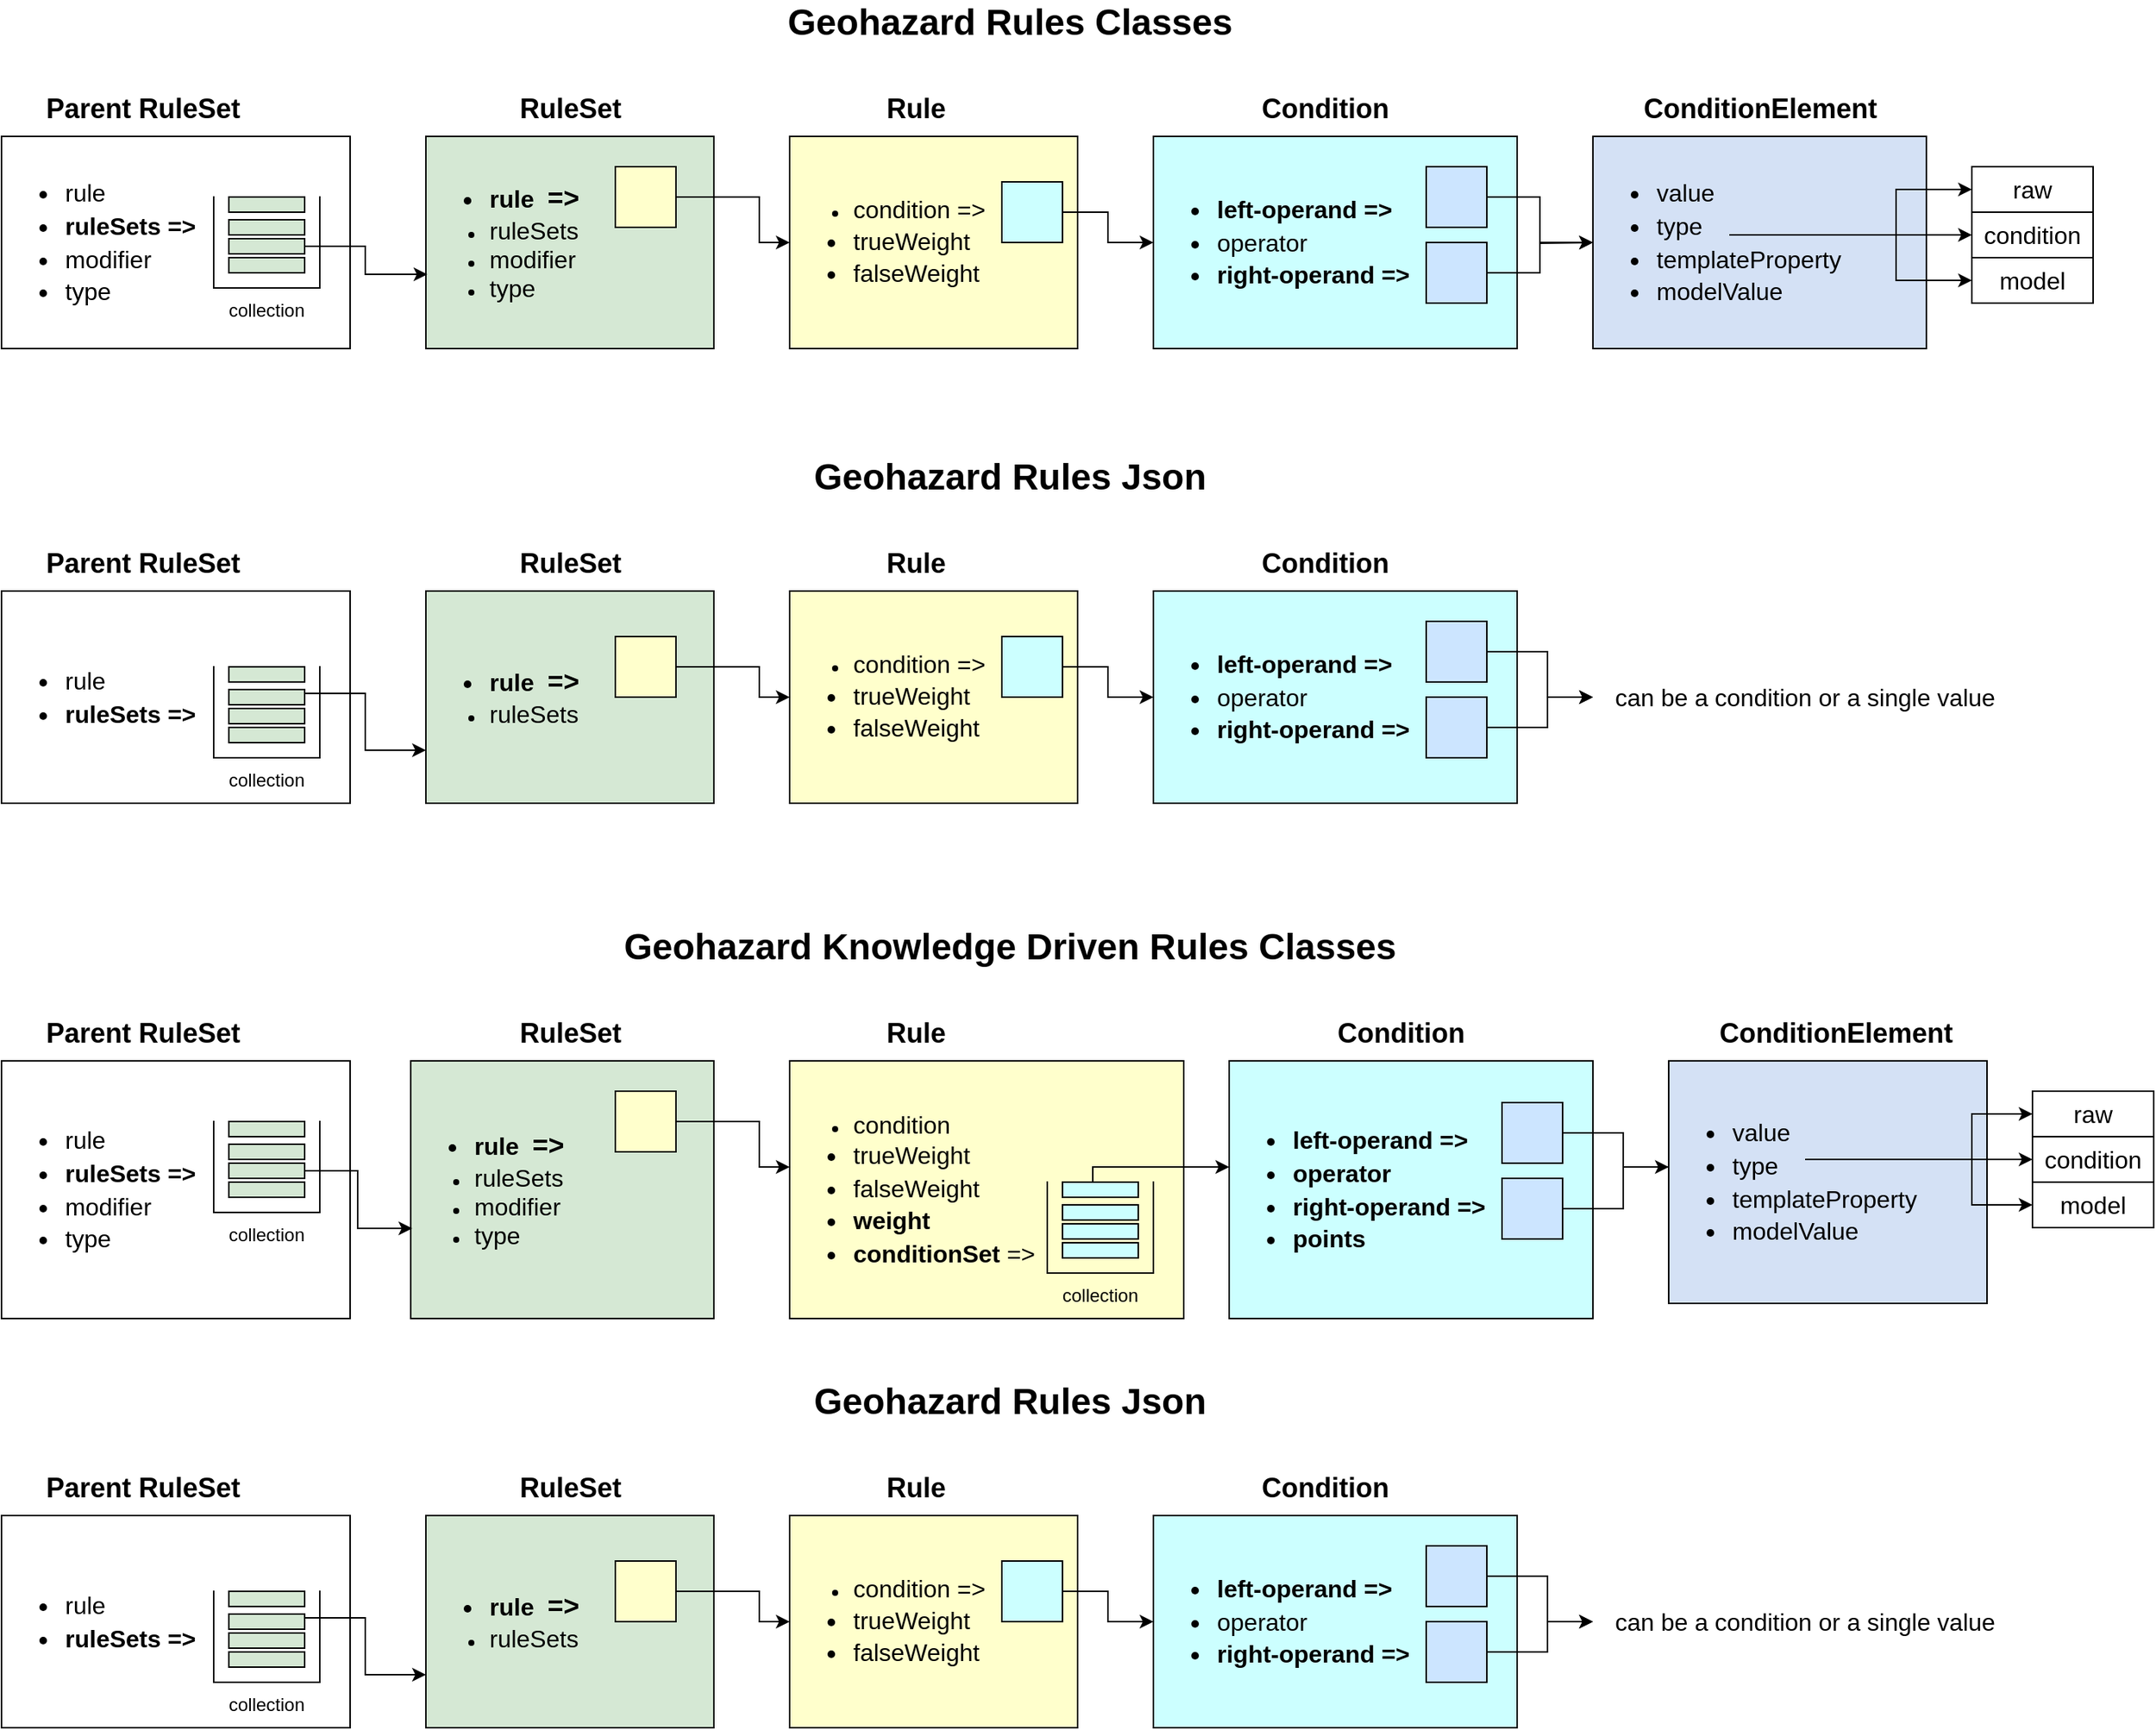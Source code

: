 <mxfile version="15.7.4" type="github">
  <diagram id="sxMFrem2wl8RH74wufwU" name="Page-1">
    <mxGraphModel dx="1648" dy="868" grid="1" gridSize="10" guides="1" tooltips="1" connect="1" arrows="1" fold="1" page="1" pageScale="1" pageWidth="850" pageHeight="1100" math="0" shadow="0">
      <root>
        <mxCell id="0" />
        <mxCell id="1" parent="0" />
        <mxCell id="js4cx9pCRo6sxlPfXKu8-2" value="&lt;ul&gt;&lt;li style=&quot;font-size: 12px&quot;&gt;&lt;span style=&quot;font-size: medium&quot;&gt;condition&lt;/span&gt;&lt;br&gt;&lt;/li&gt;&lt;li&gt;&lt;font size=&quot;3&quot;&gt;trueWeight&lt;/font&gt;&lt;br&gt;&lt;/li&gt;&lt;li&gt;&lt;font size=&quot;3&quot;&gt;falseWeight&lt;/font&gt;&lt;br&gt;&lt;/li&gt;&lt;li&gt;&lt;font size=&quot;3&quot;&gt;&lt;b&gt;weight&lt;/b&gt;&lt;/font&gt;&lt;/li&gt;&lt;li&gt;&lt;font size=&quot;3&quot;&gt;&lt;b&gt;conditionSet &lt;/b&gt;=&amp;gt;&lt;/font&gt;&lt;/li&gt;&lt;/ul&gt;" style="rounded=0;whiteSpace=wrap;html=1;fontSize=18;align=left;fillColor=#FFFFCC;" vertex="1" parent="1">
          <mxGeometry x="570" y="730" width="260" height="170" as="geometry" />
        </mxCell>
        <mxCell id="js4cx9pCRo6sxlPfXKu8-60" value="" style="shape=partialRectangle;whiteSpace=wrap;html=1;bottom=1;right=1;left=1;top=0;fillColor=none;routingCenterX=-0.5;" vertex="1" parent="1">
          <mxGeometry x="740" y="810" width="70" height="60" as="geometry" />
        </mxCell>
        <mxCell id="HFGd1xvJwXEQQx8zuNfL-83" value="&lt;ul&gt;&lt;li&gt;&lt;font style=&quot;font-size: 16px&quot;&gt;rule&amp;nbsp;&amp;nbsp;&lt;/font&gt;&lt;/li&gt;&lt;li&gt;&lt;b&gt;&lt;font style=&quot;font-size: 16px&quot;&gt;ruleSets&amp;nbsp;=&amp;gt;&lt;/font&gt;&lt;/b&gt;&lt;/li&gt;&lt;li&gt;&lt;font size=&quot;3&quot;&gt;modifier&lt;/font&gt;&lt;/li&gt;&lt;li&gt;&lt;font size=&quot;3&quot;&gt;type&lt;/font&gt;&lt;/li&gt;&lt;/ul&gt;" style="rounded=0;whiteSpace=wrap;html=1;fontSize=18;align=left;" parent="1" vertex="1">
          <mxGeometry x="50" y="120" width="230" height="140" as="geometry" />
        </mxCell>
        <mxCell id="HFGd1xvJwXEQQx8zuNfL-86" value="&lt;ul&gt;&lt;li style=&quot;font-size: 12px&quot;&gt;&lt;span style=&quot;font-size: medium&quot;&gt;condition =&amp;gt;&amp;nbsp;&lt;/span&gt;&lt;br&gt;&lt;/li&gt;&lt;li&gt;&lt;font size=&quot;3&quot;&gt;trueWeight&lt;/font&gt;&lt;br&gt;&lt;/li&gt;&lt;li&gt;&lt;font size=&quot;3&quot;&gt;falseWeight&lt;/font&gt;&lt;br&gt;&lt;/li&gt;&lt;/ul&gt;" style="rounded=0;whiteSpace=wrap;html=1;fontSize=18;align=left;fillColor=#FFFFCC;" parent="1" vertex="1">
          <mxGeometry x="570" y="120" width="190" height="140" as="geometry" />
        </mxCell>
        <mxCell id="HFGd1xvJwXEQQx8zuNfL-103" style="edgeStyle=orthogonalEdgeStyle;rounded=0;orthogonalLoop=1;jettySize=auto;html=1;fontSize=16;" parent="1" source="HFGd1xvJwXEQQx8zuNfL-87" target="HFGd1xvJwXEQQx8zuNfL-100" edge="1">
          <mxGeometry relative="1" as="geometry" />
        </mxCell>
        <mxCell id="HFGd1xvJwXEQQx8zuNfL-87" value="" style="whiteSpace=wrap;html=1;aspect=fixed;fontSize=18;align=left;fillColor=#CCFFFF;" parent="1" vertex="1">
          <mxGeometry x="710" y="150" width="40" height="40" as="geometry" />
        </mxCell>
        <mxCell id="HFGd1xvJwXEQQx8zuNfL-88" value="&lt;ul&gt;&lt;li&gt;&lt;font&gt;&lt;b&gt;&lt;font style=&quot;font-size: 16px&quot;&gt;rule&amp;nbsp; &lt;/font&gt;=&amp;gt;&lt;/b&gt;&lt;/font&gt;&lt;/li&gt;&lt;li style=&quot;font-size: 12px&quot;&gt;&lt;font size=&quot;3&quot;&gt;ruleSets&amp;nbsp;&lt;/font&gt;&lt;/li&gt;&lt;li style=&quot;font-size: 12px&quot;&gt;&lt;font size=&quot;3&quot;&gt;modifier&lt;/font&gt;&lt;/li&gt;&lt;li style=&quot;font-size: 12px&quot;&gt;&lt;font size=&quot;3&quot;&gt;type&lt;/font&gt;&lt;/li&gt;&lt;/ul&gt;" style="rounded=0;whiteSpace=wrap;html=1;fontSize=18;align=left;fillColor=#D5E8D4;" parent="1" vertex="1">
          <mxGeometry x="330" y="120" width="190" height="140" as="geometry" />
        </mxCell>
        <mxCell id="HFGd1xvJwXEQQx8zuNfL-99" style="edgeStyle=orthogonalEdgeStyle;rounded=0;orthogonalLoop=1;jettySize=auto;html=1;fontSize=10;" parent="1" source="HFGd1xvJwXEQQx8zuNfL-89" target="HFGd1xvJwXEQQx8zuNfL-86" edge="1">
          <mxGeometry relative="1" as="geometry">
            <Array as="points">
              <mxPoint x="550" y="160" />
              <mxPoint x="550" y="190" />
            </Array>
          </mxGeometry>
        </mxCell>
        <mxCell id="HFGd1xvJwXEQQx8zuNfL-89" value="" style="whiteSpace=wrap;html=1;aspect=fixed;fontSize=18;align=left;fillColor=#FFFFCC;" parent="1" vertex="1">
          <mxGeometry x="455" y="140" width="40" height="40" as="geometry" />
        </mxCell>
        <mxCell id="HFGd1xvJwXEQQx8zuNfL-92" value="&lt;font style=&quot;font-size: 18px&quot;&gt;Parent RuleSet&lt;/font&gt;" style="text;strokeColor=none;fillColor=none;html=1;fontSize=24;fontStyle=1;verticalAlign=middle;align=center;" parent="1" vertex="1">
          <mxGeometry x="70" y="80" width="145" height="40" as="geometry" />
        </mxCell>
        <mxCell id="HFGd1xvJwXEQQx8zuNfL-94" value="&lt;font style=&quot;font-size: 18px&quot;&gt;RuleSet&lt;/font&gt;" style="text;strokeColor=none;fillColor=none;html=1;fontSize=24;fontStyle=1;verticalAlign=middle;align=center;" parent="1" vertex="1">
          <mxGeometry x="352.5" y="80" width="145" height="40" as="geometry" />
        </mxCell>
        <mxCell id="HFGd1xvJwXEQQx8zuNfL-95" value="&lt;font style=&quot;font-size: 18px&quot;&gt;Rule&lt;/font&gt;" style="text;strokeColor=none;fillColor=none;html=1;fontSize=24;fontStyle=1;verticalAlign=middle;align=center;" parent="1" vertex="1">
          <mxGeometry x="580" y="80" width="145" height="40" as="geometry" />
        </mxCell>
        <mxCell id="HFGd1xvJwXEQQx8zuNfL-100" value="&lt;ul&gt;&lt;li&gt;&lt;b&gt;&lt;font size=&quot;3&quot;&gt;left-operand =&amp;gt;&amp;nbsp;&lt;/font&gt;&lt;br&gt;&lt;/b&gt;&lt;/li&gt;&lt;li&gt;&lt;font size=&quot;3&quot;&gt;operator&lt;/font&gt;&lt;br&gt;&lt;/li&gt;&lt;li&gt;&lt;font size=&quot;3&quot;&gt;&lt;b&gt;right-operand =&amp;gt;&lt;/b&gt;&lt;/font&gt;&lt;br&gt;&lt;/li&gt;&lt;/ul&gt;" style="rounded=0;whiteSpace=wrap;html=1;fontSize=18;align=left;fillColor=#CCFFFF;" parent="1" vertex="1">
          <mxGeometry x="810" y="120" width="240" height="140" as="geometry" />
        </mxCell>
        <mxCell id="HFGd1xvJwXEQQx8zuNfL-101" value="&lt;font style=&quot;font-size: 18px&quot;&gt;Condition&lt;/font&gt;" style="text;strokeColor=none;fillColor=none;html=1;fontSize=24;fontStyle=1;verticalAlign=middle;align=center;" parent="1" vertex="1">
          <mxGeometry x="850" y="80" width="145" height="40" as="geometry" />
        </mxCell>
        <mxCell id="HFGd1xvJwXEQQx8zuNfL-107" style="edgeStyle=orthogonalEdgeStyle;rounded=0;orthogonalLoop=1;jettySize=auto;html=1;entryX=0;entryY=0.5;entryDx=0;entryDy=0;fontSize=16;" parent="1" source="HFGd1xvJwXEQQx8zuNfL-102" target="HFGd1xvJwXEQQx8zuNfL-105" edge="1">
          <mxGeometry relative="1" as="geometry" />
        </mxCell>
        <mxCell id="HFGd1xvJwXEQQx8zuNfL-102" value="" style="whiteSpace=wrap;html=1;aspect=fixed;fontSize=18;align=left;fillColor=#CCE5FF;" parent="1" vertex="1">
          <mxGeometry x="990" y="140" width="40" height="40" as="geometry" />
        </mxCell>
        <mxCell id="HFGd1xvJwXEQQx8zuNfL-108" style="edgeStyle=orthogonalEdgeStyle;rounded=0;orthogonalLoop=1;jettySize=auto;html=1;fontSize=16;" parent="1" source="HFGd1xvJwXEQQx8zuNfL-104" edge="1">
          <mxGeometry relative="1" as="geometry">
            <mxPoint x="1100" y="190" as="targetPoint" />
          </mxGeometry>
        </mxCell>
        <mxCell id="HFGd1xvJwXEQQx8zuNfL-104" value="" style="whiteSpace=wrap;html=1;aspect=fixed;fontSize=18;align=left;fillColor=#CCE5FF;" parent="1" vertex="1">
          <mxGeometry x="990" y="190" width="40" height="40" as="geometry" />
        </mxCell>
        <mxCell id="HFGd1xvJwXEQQx8zuNfL-105" value="&lt;ul&gt;&lt;li&gt;&lt;font size=&quot;3&quot;&gt;value&lt;/font&gt;&lt;br&gt;&lt;/li&gt;&lt;li&gt;&lt;font size=&quot;3&quot;&gt;type&lt;/font&gt;&lt;br&gt;&lt;/li&gt;&lt;li&gt;&lt;font size=&quot;3&quot;&gt;templateProperty&lt;/font&gt;&lt;br&gt;&lt;/li&gt;&lt;li&gt;&lt;font size=&quot;3&quot;&gt;modelValue&lt;br&gt;&lt;/font&gt;&lt;/li&gt;&lt;/ul&gt;" style="rounded=0;whiteSpace=wrap;html=1;fontSize=18;align=left;fillColor=#D4E1F5;" parent="1" vertex="1">
          <mxGeometry x="1100" y="120" width="220" height="140" as="geometry" />
        </mxCell>
        <mxCell id="HFGd1xvJwXEQQx8zuNfL-106" value="&lt;font style=&quot;font-size: 18px&quot;&gt;ConditionElement&lt;/font&gt;" style="text;strokeColor=none;fillColor=none;html=1;fontSize=24;fontStyle=1;verticalAlign=middle;align=center;" parent="1" vertex="1">
          <mxGeometry x="1130" y="80" width="160" height="40" as="geometry" />
        </mxCell>
        <mxCell id="HFGd1xvJwXEQQx8zuNfL-109" value="raw" style="rounded=0;whiteSpace=wrap;html=1;fontSize=16;fillColor=#FFFFFF;align=center;" parent="1" vertex="1">
          <mxGeometry x="1350" y="140" width="80" height="30" as="geometry" />
        </mxCell>
        <mxCell id="HFGd1xvJwXEQQx8zuNfL-110" value="condition" style="rounded=0;whiteSpace=wrap;html=1;fontSize=16;fillColor=#FFFFFF;align=center;" parent="1" vertex="1">
          <mxGeometry x="1350" y="170" width="80" height="30" as="geometry" />
        </mxCell>
        <mxCell id="HFGd1xvJwXEQQx8zuNfL-111" value="model" style="rounded=0;whiteSpace=wrap;html=1;fontSize=16;fillColor=#FFFFFF;align=center;" parent="1" vertex="1">
          <mxGeometry x="1350" y="200" width="80" height="30" as="geometry" />
        </mxCell>
        <mxCell id="HFGd1xvJwXEQQx8zuNfL-121" style="edgeStyle=orthogonalEdgeStyle;rounded=0;orthogonalLoop=1;jettySize=auto;html=1;entryX=0;entryY=0.5;entryDx=0;entryDy=0;fontSize=16;" parent="1" source="HFGd1xvJwXEQQx8zuNfL-120" target="HFGd1xvJwXEQQx8zuNfL-109" edge="1">
          <mxGeometry relative="1" as="geometry">
            <Array as="points">
              <mxPoint x="1300" y="185" />
              <mxPoint x="1300" y="155" />
            </Array>
          </mxGeometry>
        </mxCell>
        <mxCell id="HFGd1xvJwXEQQx8zuNfL-122" style="edgeStyle=orthogonalEdgeStyle;rounded=0;orthogonalLoop=1;jettySize=auto;html=1;fontSize=16;" parent="1" source="HFGd1xvJwXEQQx8zuNfL-120" target="HFGd1xvJwXEQQx8zuNfL-110" edge="1">
          <mxGeometry relative="1" as="geometry">
            <Array as="points" />
          </mxGeometry>
        </mxCell>
        <mxCell id="HFGd1xvJwXEQQx8zuNfL-123" style="edgeStyle=orthogonalEdgeStyle;rounded=0;orthogonalLoop=1;jettySize=auto;html=1;entryX=0;entryY=0.5;entryDx=0;entryDy=0;fontSize=16;" parent="1" source="HFGd1xvJwXEQQx8zuNfL-120" target="HFGd1xvJwXEQQx8zuNfL-111" edge="1">
          <mxGeometry relative="1" as="geometry">
            <Array as="points">
              <mxPoint x="1185" y="185" />
              <mxPoint x="1300" y="185" />
              <mxPoint x="1300" y="215" />
            </Array>
          </mxGeometry>
        </mxCell>
        <mxCell id="HFGd1xvJwXEQQx8zuNfL-120" value="" style="ellipse;whiteSpace=wrap;html=1;fontSize=16;fillColor=none;align=center;strokeColor=none;" parent="1" vertex="1">
          <mxGeometry x="1180" y="177.5" width="10" height="15" as="geometry" />
        </mxCell>
        <mxCell id="pJBhCENrvV2Ao8JT04mM-1" value="Geohazard Rules Classes" style="text;strokeColor=none;fillColor=none;html=1;fontSize=24;fontStyle=1;verticalAlign=middle;align=center;" parent="1" vertex="1">
          <mxGeometry x="50" y="30" width="1330" height="30" as="geometry" />
        </mxCell>
        <mxCell id="pJBhCENrvV2Ao8JT04mM-2" value="&lt;ul&gt;&lt;li&gt;&lt;font style=&quot;font-size: 16px&quot;&gt;rule&amp;nbsp;&amp;nbsp;&lt;/font&gt;&lt;/li&gt;&lt;li&gt;&lt;b&gt;&lt;font style=&quot;font-size: 16px&quot;&gt;ruleSets&amp;nbsp;=&amp;gt;&lt;/font&gt;&lt;/b&gt;&lt;/li&gt;&lt;/ul&gt;" style="rounded=0;whiteSpace=wrap;html=1;fontSize=18;align=left;" parent="1" vertex="1">
          <mxGeometry x="50" y="420" width="230" height="140" as="geometry" />
        </mxCell>
        <mxCell id="pJBhCENrvV2Ao8JT04mM-5" value="&lt;ul&gt;&lt;li style=&quot;font-size: 12px&quot;&gt;&lt;span style=&quot;font-size: medium&quot;&gt;condition =&amp;gt;&amp;nbsp;&lt;/span&gt;&lt;br&gt;&lt;/li&gt;&lt;li&gt;&lt;font size=&quot;3&quot;&gt;trueWeight&lt;/font&gt;&lt;br&gt;&lt;/li&gt;&lt;li&gt;&lt;font size=&quot;3&quot;&gt;falseWeight&lt;/font&gt;&lt;br&gt;&lt;/li&gt;&lt;/ul&gt;" style="rounded=0;whiteSpace=wrap;html=1;fontSize=18;align=left;fillColor=#FFFFCC;" parent="1" vertex="1">
          <mxGeometry x="570" y="420" width="190" height="140" as="geometry" />
        </mxCell>
        <mxCell id="pJBhCENrvV2Ao8JT04mM-6" style="edgeStyle=orthogonalEdgeStyle;rounded=0;orthogonalLoop=1;jettySize=auto;html=1;fontSize=16;" parent="1" source="pJBhCENrvV2Ao8JT04mM-7" target="pJBhCENrvV2Ao8JT04mM-14" edge="1">
          <mxGeometry relative="1" as="geometry" />
        </mxCell>
        <mxCell id="pJBhCENrvV2Ao8JT04mM-7" value="" style="whiteSpace=wrap;html=1;aspect=fixed;fontSize=18;align=left;fillColor=#CCFFFF;" parent="1" vertex="1">
          <mxGeometry x="710" y="450" width="40" height="40" as="geometry" />
        </mxCell>
        <mxCell id="pJBhCENrvV2Ao8JT04mM-8" value="&lt;ul&gt;&lt;li&gt;&lt;font&gt;&lt;b&gt;&lt;font style=&quot;font-size: 16px&quot;&gt;rule&amp;nbsp; &lt;/font&gt;=&amp;gt;&lt;/b&gt;&lt;/font&gt;&lt;/li&gt;&lt;li style=&quot;font-size: 12px&quot;&gt;&lt;font size=&quot;3&quot;&gt;ruleSets&amp;nbsp;&lt;/font&gt;&lt;/li&gt;&lt;/ul&gt;" style="rounded=0;whiteSpace=wrap;html=1;fontSize=18;align=left;fillColor=#D5E8D4;" parent="1" vertex="1">
          <mxGeometry x="330" y="420" width="190" height="140" as="geometry" />
        </mxCell>
        <mxCell id="pJBhCENrvV2Ao8JT04mM-9" style="edgeStyle=orthogonalEdgeStyle;rounded=0;orthogonalLoop=1;jettySize=auto;html=1;fontSize=10;exitX=1;exitY=0.5;exitDx=0;exitDy=0;" parent="1" source="pJBhCENrvV2Ao8JT04mM-10" target="pJBhCENrvV2Ao8JT04mM-5" edge="1">
          <mxGeometry relative="1" as="geometry">
            <Array as="points">
              <mxPoint x="550" y="470" />
              <mxPoint x="550" y="490" />
            </Array>
          </mxGeometry>
        </mxCell>
        <mxCell id="pJBhCENrvV2Ao8JT04mM-10" value="" style="whiteSpace=wrap;html=1;aspect=fixed;fontSize=18;align=left;fillColor=#FFFFCC;" parent="1" vertex="1">
          <mxGeometry x="455" y="450" width="40" height="40" as="geometry" />
        </mxCell>
        <mxCell id="pJBhCENrvV2Ao8JT04mM-11" value="&lt;font style=&quot;font-size: 18px&quot;&gt;Parent RuleSet&lt;/font&gt;" style="text;strokeColor=none;fillColor=none;html=1;fontSize=24;fontStyle=1;verticalAlign=middle;align=center;" parent="1" vertex="1">
          <mxGeometry x="70" y="380" width="145" height="40" as="geometry" />
        </mxCell>
        <mxCell id="pJBhCENrvV2Ao8JT04mM-12" value="&lt;font style=&quot;font-size: 18px&quot;&gt;RuleSet&lt;/font&gt;" style="text;strokeColor=none;fillColor=none;html=1;fontSize=24;fontStyle=1;verticalAlign=middle;align=center;" parent="1" vertex="1">
          <mxGeometry x="352.5" y="380" width="145" height="40" as="geometry" />
        </mxCell>
        <mxCell id="pJBhCENrvV2Ao8JT04mM-13" value="&lt;font style=&quot;font-size: 18px&quot;&gt;Rule&lt;/font&gt;" style="text;strokeColor=none;fillColor=none;html=1;fontSize=24;fontStyle=1;verticalAlign=middle;align=center;" parent="1" vertex="1">
          <mxGeometry x="580" y="380" width="145" height="40" as="geometry" />
        </mxCell>
        <mxCell id="pJBhCENrvV2Ao8JT04mM-14" value="&lt;ul&gt;&lt;li&gt;&lt;b&gt;&lt;font size=&quot;3&quot;&gt;left-operand =&amp;gt;&amp;nbsp;&lt;/font&gt;&lt;br&gt;&lt;/b&gt;&lt;/li&gt;&lt;li&gt;&lt;font size=&quot;3&quot;&gt;operator&lt;/font&gt;&lt;br&gt;&lt;/li&gt;&lt;li&gt;&lt;font size=&quot;3&quot;&gt;&lt;b&gt;right-operand =&amp;gt;&lt;/b&gt;&lt;/font&gt;&lt;br&gt;&lt;/li&gt;&lt;/ul&gt;" style="rounded=0;whiteSpace=wrap;html=1;fontSize=18;align=left;fillColor=#CCFFFF;" parent="1" vertex="1">
          <mxGeometry x="810" y="420" width="240" height="140" as="geometry" />
        </mxCell>
        <mxCell id="pJBhCENrvV2Ao8JT04mM-15" value="&lt;font style=&quot;font-size: 18px&quot;&gt;Condition&lt;/font&gt;" style="text;strokeColor=none;fillColor=none;html=1;fontSize=24;fontStyle=1;verticalAlign=middle;align=center;" parent="1" vertex="1">
          <mxGeometry x="850" y="380" width="145" height="40" as="geometry" />
        </mxCell>
        <mxCell id="pJBhCENrvV2Ao8JT04mM-16" style="edgeStyle=orthogonalEdgeStyle;rounded=0;orthogonalLoop=1;jettySize=auto;html=1;entryX=0;entryY=0.5;entryDx=0;entryDy=0;fontSize=16;" parent="1" source="pJBhCENrvV2Ao8JT04mM-17" edge="1">
          <mxGeometry relative="1" as="geometry">
            <mxPoint x="1100" y="490" as="targetPoint" />
            <Array as="points">
              <mxPoint x="1070" y="460" />
              <mxPoint x="1070" y="490" />
            </Array>
          </mxGeometry>
        </mxCell>
        <mxCell id="pJBhCENrvV2Ao8JT04mM-17" value="" style="whiteSpace=wrap;html=1;aspect=fixed;fontSize=18;align=left;fillColor=#CCE5FF;" parent="1" vertex="1">
          <mxGeometry x="990" y="440" width="40" height="40" as="geometry" />
        </mxCell>
        <mxCell id="pJBhCENrvV2Ao8JT04mM-18" style="edgeStyle=orthogonalEdgeStyle;rounded=0;orthogonalLoop=1;jettySize=auto;html=1;fontSize=16;" parent="1" source="pJBhCENrvV2Ao8JT04mM-19" edge="1">
          <mxGeometry relative="1" as="geometry">
            <mxPoint x="1100" y="490" as="targetPoint" />
            <Array as="points">
              <mxPoint x="1070" y="510" />
              <mxPoint x="1070" y="490" />
            </Array>
          </mxGeometry>
        </mxCell>
        <mxCell id="pJBhCENrvV2Ao8JT04mM-19" value="" style="whiteSpace=wrap;html=1;aspect=fixed;fontSize=18;align=left;fillColor=#CCE5FF;" parent="1" vertex="1">
          <mxGeometry x="990" y="490" width="40" height="40" as="geometry" />
        </mxCell>
        <mxCell id="pJBhCENrvV2Ao8JT04mM-29" value="Geohazard Rules Json" style="text;strokeColor=none;fillColor=none;html=1;fontSize=24;fontStyle=1;verticalAlign=middle;align=center;" parent="1" vertex="1">
          <mxGeometry x="50" y="330" width="1330" height="30" as="geometry" />
        </mxCell>
        <mxCell id="pJBhCENrvV2Ao8JT04mM-33" value="can be a condition or a single value" style="rounded=0;whiteSpace=wrap;html=1;fontSize=16;fillColor=#FFFFFF;align=center;strokeColor=none;" parent="1" vertex="1">
          <mxGeometry x="1110" y="475" width="260" height="30" as="geometry" />
        </mxCell>
        <mxCell id="rZh1_CkZp7eCHB4b2Hj2-3" value="" style="rounded=0;whiteSpace=wrap;html=1;fillColor=#D5E8D4;" parent="1" vertex="1">
          <mxGeometry x="200" y="160" width="50" height="10" as="geometry" />
        </mxCell>
        <mxCell id="rZh1_CkZp7eCHB4b2Hj2-8" value="" style="shape=partialRectangle;whiteSpace=wrap;html=1;bottom=1;right=1;left=1;top=0;fillColor=none;routingCenterX=-0.5;" parent="1" vertex="1">
          <mxGeometry x="190" y="160" width="70" height="60" as="geometry" />
        </mxCell>
        <mxCell id="rZh1_CkZp7eCHB4b2Hj2-12" value="" style="rounded=0;whiteSpace=wrap;html=1;fillColor=#D5E8D4;" parent="1" vertex="1">
          <mxGeometry x="200" y="175" width="50" height="10" as="geometry" />
        </mxCell>
        <mxCell id="rZh1_CkZp7eCHB4b2Hj2-17" style="edgeStyle=orthogonalEdgeStyle;rounded=0;orthogonalLoop=1;jettySize=auto;html=1;entryX=0.005;entryY=0.65;entryDx=0;entryDy=0;entryPerimeter=0;" parent="1" source="rZh1_CkZp7eCHB4b2Hj2-13" target="HFGd1xvJwXEQQx8zuNfL-88" edge="1">
          <mxGeometry relative="1" as="geometry" />
        </mxCell>
        <mxCell id="rZh1_CkZp7eCHB4b2Hj2-13" value="" style="rounded=0;whiteSpace=wrap;html=1;fillColor=#D5E8D4;" parent="1" vertex="1">
          <mxGeometry x="200" y="187.5" width="50" height="10" as="geometry" />
        </mxCell>
        <mxCell id="rZh1_CkZp7eCHB4b2Hj2-14" value="" style="rounded=0;whiteSpace=wrap;html=1;fillColor=#D5E8D4;" parent="1" vertex="1">
          <mxGeometry x="200" y="200" width="50" height="10" as="geometry" />
        </mxCell>
        <mxCell id="rZh1_CkZp7eCHB4b2Hj2-19" value="collection" style="text;html=1;strokeColor=none;fillColor=none;align=center;verticalAlign=middle;whiteSpace=wrap;rounded=0;" parent="1" vertex="1">
          <mxGeometry x="195" y="220" width="60" height="30" as="geometry" />
        </mxCell>
        <mxCell id="rZh1_CkZp7eCHB4b2Hj2-20" value="" style="rounded=0;whiteSpace=wrap;html=1;fillColor=#D5E8D4;" parent="1" vertex="1">
          <mxGeometry x="200" y="470" width="50" height="10" as="geometry" />
        </mxCell>
        <mxCell id="rZh1_CkZp7eCHB4b2Hj2-21" value="" style="shape=partialRectangle;whiteSpace=wrap;html=1;bottom=1;right=1;left=1;top=0;fillColor=none;routingCenterX=-0.5;" parent="1" vertex="1">
          <mxGeometry x="190" y="470" width="70" height="60" as="geometry" />
        </mxCell>
        <mxCell id="rZh1_CkZp7eCHB4b2Hj2-27" style="edgeStyle=orthogonalEdgeStyle;rounded=0;orthogonalLoop=1;jettySize=auto;html=1;exitX=1;exitY=0.25;exitDx=0;exitDy=0;entryX=0;entryY=0.75;entryDx=0;entryDy=0;" parent="1" source="rZh1_CkZp7eCHB4b2Hj2-22" target="pJBhCENrvV2Ao8JT04mM-8" edge="1">
          <mxGeometry relative="1" as="geometry" />
        </mxCell>
        <mxCell id="rZh1_CkZp7eCHB4b2Hj2-22" value="" style="rounded=0;whiteSpace=wrap;html=1;fillColor=#D5E8D4;" parent="1" vertex="1">
          <mxGeometry x="200" y="485" width="50" height="10" as="geometry" />
        </mxCell>
        <mxCell id="rZh1_CkZp7eCHB4b2Hj2-23" value="" style="rounded=0;whiteSpace=wrap;html=1;fillColor=#D5E8D4;" parent="1" vertex="1">
          <mxGeometry x="200" y="497.5" width="50" height="10" as="geometry" />
        </mxCell>
        <mxCell id="rZh1_CkZp7eCHB4b2Hj2-24" value="" style="rounded=0;whiteSpace=wrap;html=1;fillColor=#D5E8D4;" parent="1" vertex="1">
          <mxGeometry x="200" y="510" width="50" height="10" as="geometry" />
        </mxCell>
        <mxCell id="rZh1_CkZp7eCHB4b2Hj2-25" value="collection" style="text;html=1;strokeColor=none;fillColor=none;align=center;verticalAlign=middle;whiteSpace=wrap;rounded=0;" parent="1" vertex="1">
          <mxGeometry x="195" y="530" width="60" height="30" as="geometry" />
        </mxCell>
        <mxCell id="js4cx9pCRo6sxlPfXKu8-1" value="&lt;ul&gt;&lt;li&gt;&lt;font style=&quot;font-size: 16px&quot;&gt;rule&amp;nbsp;&amp;nbsp;&lt;/font&gt;&lt;/li&gt;&lt;li&gt;&lt;b&gt;&lt;font style=&quot;font-size: 16px&quot;&gt;ruleSets&amp;nbsp;=&amp;gt;&lt;/font&gt;&lt;/b&gt;&lt;/li&gt;&lt;li&gt;&lt;font size=&quot;3&quot;&gt;modifier&lt;/font&gt;&lt;/li&gt;&lt;li&gt;&lt;font size=&quot;3&quot;&gt;type&lt;/font&gt;&lt;/li&gt;&lt;/ul&gt;" style="rounded=0;whiteSpace=wrap;html=1;fontSize=18;align=left;" vertex="1" parent="1">
          <mxGeometry x="50" y="730" width="230" height="170" as="geometry" />
        </mxCell>
        <mxCell id="js4cx9pCRo6sxlPfXKu8-3" style="edgeStyle=orthogonalEdgeStyle;rounded=0;orthogonalLoop=1;jettySize=auto;html=1;fontSize=16;exitX=1;exitY=0.75;exitDx=0;exitDy=0;" edge="1" source="js4cx9pCRo6sxlPfXKu8-59" target="js4cx9pCRo6sxlPfXKu8-11" parent="1">
          <mxGeometry relative="1" as="geometry">
            <mxPoint x="750" y="780" as="sourcePoint" />
            <Array as="points">
              <mxPoint x="770" y="818" />
              <mxPoint x="770" y="800" />
            </Array>
          </mxGeometry>
        </mxCell>
        <mxCell id="js4cx9pCRo6sxlPfXKu8-5" value="&lt;ul&gt;&lt;li&gt;&lt;font&gt;&lt;b&gt;&lt;font style=&quot;font-size: 16px&quot;&gt;rule&amp;nbsp; &lt;/font&gt;=&amp;gt;&lt;/b&gt;&lt;/font&gt;&lt;/li&gt;&lt;li style=&quot;font-size: 12px&quot;&gt;&lt;font size=&quot;3&quot;&gt;ruleSets&amp;nbsp;&lt;/font&gt;&lt;/li&gt;&lt;li style=&quot;font-size: 12px&quot;&gt;&lt;font size=&quot;3&quot;&gt;modifier&lt;/font&gt;&lt;/li&gt;&lt;li style=&quot;font-size: 12px&quot;&gt;&lt;font size=&quot;3&quot;&gt;type&lt;/font&gt;&lt;/li&gt;&lt;/ul&gt;" style="rounded=0;whiteSpace=wrap;html=1;fontSize=18;align=left;fillColor=#D5E8D4;" vertex="1" parent="1">
          <mxGeometry x="320" y="730" width="200" height="170" as="geometry" />
        </mxCell>
        <mxCell id="js4cx9pCRo6sxlPfXKu8-6" style="edgeStyle=orthogonalEdgeStyle;rounded=0;orthogonalLoop=1;jettySize=auto;html=1;fontSize=10;" edge="1" source="js4cx9pCRo6sxlPfXKu8-7" target="js4cx9pCRo6sxlPfXKu8-2" parent="1">
          <mxGeometry relative="1" as="geometry">
            <Array as="points">
              <mxPoint x="550" y="770" />
              <mxPoint x="550" y="800" />
            </Array>
          </mxGeometry>
        </mxCell>
        <mxCell id="js4cx9pCRo6sxlPfXKu8-7" value="" style="whiteSpace=wrap;html=1;aspect=fixed;fontSize=18;align=left;fillColor=#FFFFCC;" vertex="1" parent="1">
          <mxGeometry x="455" y="750" width="40" height="40" as="geometry" />
        </mxCell>
        <mxCell id="js4cx9pCRo6sxlPfXKu8-8" value="&lt;font style=&quot;font-size: 18px&quot;&gt;Parent RuleSet&lt;/font&gt;" style="text;strokeColor=none;fillColor=none;html=1;fontSize=24;fontStyle=1;verticalAlign=middle;align=center;" vertex="1" parent="1">
          <mxGeometry x="70" y="690" width="145" height="40" as="geometry" />
        </mxCell>
        <mxCell id="js4cx9pCRo6sxlPfXKu8-9" value="&lt;font style=&quot;font-size: 18px&quot;&gt;RuleSet&lt;/font&gt;" style="text;strokeColor=none;fillColor=none;html=1;fontSize=24;fontStyle=1;verticalAlign=middle;align=center;" vertex="1" parent="1">
          <mxGeometry x="352.5" y="690" width="145" height="40" as="geometry" />
        </mxCell>
        <mxCell id="js4cx9pCRo6sxlPfXKu8-10" value="&lt;font style=&quot;font-size: 18px&quot;&gt;Rule&lt;/font&gt;" style="text;strokeColor=none;fillColor=none;html=1;fontSize=24;fontStyle=1;verticalAlign=middle;align=center;" vertex="1" parent="1">
          <mxGeometry x="580" y="690" width="145" height="40" as="geometry" />
        </mxCell>
        <mxCell id="js4cx9pCRo6sxlPfXKu8-11" value="&lt;ul&gt;&lt;li&gt;&lt;b&gt;&lt;font size=&quot;3&quot;&gt;left-operand =&amp;gt;&amp;nbsp;&lt;/font&gt;&lt;br&gt;&lt;/b&gt;&lt;/li&gt;&lt;li&gt;&lt;font size=&quot;3&quot;&gt;&lt;b&gt;operator&lt;/b&gt;&lt;/font&gt;&lt;br&gt;&lt;/li&gt;&lt;li&gt;&lt;font size=&quot;3&quot;&gt;&lt;b&gt;right-operand =&amp;gt;&lt;/b&gt;&lt;/font&gt;&lt;br&gt;&lt;/li&gt;&lt;li&gt;&lt;font size=&quot;3&quot;&gt;&lt;b&gt;points&lt;/b&gt;&lt;/font&gt;&lt;/li&gt;&lt;/ul&gt;" style="rounded=0;whiteSpace=wrap;html=1;fontSize=18;align=left;fillColor=#CCFFFF;" vertex="1" parent="1">
          <mxGeometry x="860" y="730" width="240" height="170" as="geometry" />
        </mxCell>
        <mxCell id="js4cx9pCRo6sxlPfXKu8-12" value="&lt;font style=&quot;font-size: 18px&quot;&gt;Condition&lt;/font&gt;" style="text;strokeColor=none;fillColor=none;html=1;fontSize=24;fontStyle=1;verticalAlign=middle;align=center;" vertex="1" parent="1">
          <mxGeometry x="900" y="690" width="145" height="40" as="geometry" />
        </mxCell>
        <mxCell id="js4cx9pCRo6sxlPfXKu8-13" style="edgeStyle=orthogonalEdgeStyle;rounded=0;orthogonalLoop=1;jettySize=auto;html=1;fontSize=16;" edge="1" source="js4cx9pCRo6sxlPfXKu8-14" parent="1">
          <mxGeometry relative="1" as="geometry">
            <mxPoint x="1160" y="800" as="targetPoint" />
            <Array as="points">
              <mxPoint x="1120" y="778" />
              <mxPoint x="1120" y="800" />
            </Array>
          </mxGeometry>
        </mxCell>
        <mxCell id="js4cx9pCRo6sxlPfXKu8-14" value="" style="whiteSpace=wrap;html=1;aspect=fixed;fontSize=18;align=left;fillColor=#CCE5FF;" vertex="1" parent="1">
          <mxGeometry x="1040" y="757.5" width="40" height="40" as="geometry" />
        </mxCell>
        <mxCell id="js4cx9pCRo6sxlPfXKu8-15" style="edgeStyle=orthogonalEdgeStyle;rounded=0;orthogonalLoop=1;jettySize=auto;html=1;fontSize=16;" edge="1" source="js4cx9pCRo6sxlPfXKu8-16" parent="1">
          <mxGeometry relative="1" as="geometry">
            <mxPoint x="1150" y="800" as="targetPoint" />
            <Array as="points">
              <mxPoint x="1120" y="828" />
              <mxPoint x="1120" y="800" />
            </Array>
          </mxGeometry>
        </mxCell>
        <mxCell id="js4cx9pCRo6sxlPfXKu8-16" value="" style="whiteSpace=wrap;html=1;aspect=fixed;fontSize=18;align=left;fillColor=#CCE5FF;" vertex="1" parent="1">
          <mxGeometry x="1040" y="807.5" width="40" height="40" as="geometry" />
        </mxCell>
        <mxCell id="js4cx9pCRo6sxlPfXKu8-17" value="&lt;ul&gt;&lt;li&gt;&lt;font size=&quot;3&quot;&gt;value&lt;/font&gt;&lt;br&gt;&lt;/li&gt;&lt;li&gt;&lt;font size=&quot;3&quot;&gt;type&lt;/font&gt;&lt;br&gt;&lt;/li&gt;&lt;li&gt;&lt;font size=&quot;3&quot;&gt;templateProperty&lt;/font&gt;&lt;br&gt;&lt;/li&gt;&lt;li&gt;&lt;font size=&quot;3&quot;&gt;modelValue&lt;br&gt;&lt;/font&gt;&lt;/li&gt;&lt;/ul&gt;" style="rounded=0;whiteSpace=wrap;html=1;fontSize=18;align=left;fillColor=#D4E1F5;" vertex="1" parent="1">
          <mxGeometry x="1150" y="730" width="210" height="160" as="geometry" />
        </mxCell>
        <mxCell id="js4cx9pCRo6sxlPfXKu8-18" value="&lt;font style=&quot;font-size: 18px&quot;&gt;ConditionElement&lt;/font&gt;" style="text;strokeColor=none;fillColor=none;html=1;fontSize=24;fontStyle=1;verticalAlign=middle;align=center;" vertex="1" parent="1">
          <mxGeometry x="1180" y="690" width="160" height="40" as="geometry" />
        </mxCell>
        <mxCell id="js4cx9pCRo6sxlPfXKu8-19" value="raw" style="rounded=0;whiteSpace=wrap;html=1;fontSize=16;fillColor=#FFFFFF;align=center;" vertex="1" parent="1">
          <mxGeometry x="1390" y="750" width="80" height="30" as="geometry" />
        </mxCell>
        <mxCell id="js4cx9pCRo6sxlPfXKu8-20" value="condition" style="rounded=0;whiteSpace=wrap;html=1;fontSize=16;fillColor=#FFFFFF;align=center;" vertex="1" parent="1">
          <mxGeometry x="1390" y="780" width="80" height="30" as="geometry" />
        </mxCell>
        <mxCell id="js4cx9pCRo6sxlPfXKu8-21" value="model" style="rounded=0;whiteSpace=wrap;html=1;fontSize=16;fillColor=#FFFFFF;align=center;" vertex="1" parent="1">
          <mxGeometry x="1390" y="810" width="80" height="30" as="geometry" />
        </mxCell>
        <mxCell id="js4cx9pCRo6sxlPfXKu8-22" style="edgeStyle=orthogonalEdgeStyle;rounded=0;orthogonalLoop=1;jettySize=auto;html=1;entryX=0;entryY=0.5;entryDx=0;entryDy=0;fontSize=16;" edge="1" source="js4cx9pCRo6sxlPfXKu8-25" target="js4cx9pCRo6sxlPfXKu8-19" parent="1">
          <mxGeometry relative="1" as="geometry">
            <Array as="points">
              <mxPoint x="1350" y="795" />
              <mxPoint x="1350" y="765" />
            </Array>
          </mxGeometry>
        </mxCell>
        <mxCell id="js4cx9pCRo6sxlPfXKu8-23" style="edgeStyle=orthogonalEdgeStyle;rounded=0;orthogonalLoop=1;jettySize=auto;html=1;fontSize=16;" edge="1" source="js4cx9pCRo6sxlPfXKu8-25" target="js4cx9pCRo6sxlPfXKu8-20" parent="1">
          <mxGeometry relative="1" as="geometry">
            <Array as="points" />
          </mxGeometry>
        </mxCell>
        <mxCell id="js4cx9pCRo6sxlPfXKu8-24" style="edgeStyle=orthogonalEdgeStyle;rounded=0;orthogonalLoop=1;jettySize=auto;html=1;entryX=0;entryY=0.5;entryDx=0;entryDy=0;fontSize=16;" edge="1" source="js4cx9pCRo6sxlPfXKu8-25" target="js4cx9pCRo6sxlPfXKu8-21" parent="1">
          <mxGeometry relative="1" as="geometry">
            <Array as="points">
              <mxPoint x="1235" y="795" />
              <mxPoint x="1350" y="795" />
              <mxPoint x="1350" y="825" />
            </Array>
          </mxGeometry>
        </mxCell>
        <mxCell id="js4cx9pCRo6sxlPfXKu8-25" value="" style="ellipse;whiteSpace=wrap;html=1;fontSize=16;fillColor=none;align=center;strokeColor=none;" vertex="1" parent="1">
          <mxGeometry x="1230" y="787.5" width="10" height="15" as="geometry" />
        </mxCell>
        <mxCell id="js4cx9pCRo6sxlPfXKu8-26" value="Geohazard Knowledge Driven Rules Classes" style="text;strokeColor=none;fillColor=none;html=1;fontSize=24;fontStyle=1;verticalAlign=middle;align=center;" vertex="1" parent="1">
          <mxGeometry x="50" y="640" width="1330" height="30" as="geometry" />
        </mxCell>
        <mxCell id="js4cx9pCRo6sxlPfXKu8-27" value="&lt;ul&gt;&lt;li&gt;&lt;font style=&quot;font-size: 16px&quot;&gt;rule&amp;nbsp;&amp;nbsp;&lt;/font&gt;&lt;/li&gt;&lt;li&gt;&lt;b&gt;&lt;font style=&quot;font-size: 16px&quot;&gt;ruleSets&amp;nbsp;=&amp;gt;&lt;/font&gt;&lt;/b&gt;&lt;/li&gt;&lt;/ul&gt;" style="rounded=0;whiteSpace=wrap;html=1;fontSize=18;align=left;" vertex="1" parent="1">
          <mxGeometry x="50" y="1030" width="230" height="140" as="geometry" />
        </mxCell>
        <mxCell id="js4cx9pCRo6sxlPfXKu8-28" value="&lt;ul&gt;&lt;li style=&quot;font-size: 12px&quot;&gt;&lt;span style=&quot;font-size: medium&quot;&gt;condition =&amp;gt;&amp;nbsp;&lt;/span&gt;&lt;br&gt;&lt;/li&gt;&lt;li&gt;&lt;font size=&quot;3&quot;&gt;trueWeight&lt;/font&gt;&lt;br&gt;&lt;/li&gt;&lt;li&gt;&lt;font size=&quot;3&quot;&gt;falseWeight&lt;/font&gt;&lt;br&gt;&lt;/li&gt;&lt;/ul&gt;" style="rounded=0;whiteSpace=wrap;html=1;fontSize=18;align=left;fillColor=#FFFFCC;" vertex="1" parent="1">
          <mxGeometry x="570" y="1030" width="190" height="140" as="geometry" />
        </mxCell>
        <mxCell id="js4cx9pCRo6sxlPfXKu8-29" style="edgeStyle=orthogonalEdgeStyle;rounded=0;orthogonalLoop=1;jettySize=auto;html=1;fontSize=16;" edge="1" source="js4cx9pCRo6sxlPfXKu8-30" target="js4cx9pCRo6sxlPfXKu8-37" parent="1">
          <mxGeometry relative="1" as="geometry" />
        </mxCell>
        <mxCell id="js4cx9pCRo6sxlPfXKu8-30" value="" style="whiteSpace=wrap;html=1;aspect=fixed;fontSize=18;align=left;fillColor=#CCFFFF;" vertex="1" parent="1">
          <mxGeometry x="710" y="1060" width="40" height="40" as="geometry" />
        </mxCell>
        <mxCell id="js4cx9pCRo6sxlPfXKu8-31" value="&lt;ul&gt;&lt;li&gt;&lt;font&gt;&lt;b&gt;&lt;font style=&quot;font-size: 16px&quot;&gt;rule&amp;nbsp; &lt;/font&gt;=&amp;gt;&lt;/b&gt;&lt;/font&gt;&lt;/li&gt;&lt;li style=&quot;font-size: 12px&quot;&gt;&lt;font size=&quot;3&quot;&gt;ruleSets&amp;nbsp;&lt;/font&gt;&lt;/li&gt;&lt;/ul&gt;" style="rounded=0;whiteSpace=wrap;html=1;fontSize=18;align=left;fillColor=#D5E8D4;" vertex="1" parent="1">
          <mxGeometry x="330" y="1030" width="190" height="140" as="geometry" />
        </mxCell>
        <mxCell id="js4cx9pCRo6sxlPfXKu8-32" style="edgeStyle=orthogonalEdgeStyle;rounded=0;orthogonalLoop=1;jettySize=auto;html=1;fontSize=10;exitX=1;exitY=0.5;exitDx=0;exitDy=0;" edge="1" source="js4cx9pCRo6sxlPfXKu8-33" target="js4cx9pCRo6sxlPfXKu8-28" parent="1">
          <mxGeometry relative="1" as="geometry">
            <Array as="points">
              <mxPoint x="550" y="1080" />
              <mxPoint x="550" y="1100" />
            </Array>
          </mxGeometry>
        </mxCell>
        <mxCell id="js4cx9pCRo6sxlPfXKu8-33" value="" style="whiteSpace=wrap;html=1;aspect=fixed;fontSize=18;align=left;fillColor=#FFFFCC;" vertex="1" parent="1">
          <mxGeometry x="455" y="1060" width="40" height="40" as="geometry" />
        </mxCell>
        <mxCell id="js4cx9pCRo6sxlPfXKu8-34" value="&lt;font style=&quot;font-size: 18px&quot;&gt;Parent RuleSet&lt;/font&gt;" style="text;strokeColor=none;fillColor=none;html=1;fontSize=24;fontStyle=1;verticalAlign=middle;align=center;" vertex="1" parent="1">
          <mxGeometry x="70" y="990" width="145" height="40" as="geometry" />
        </mxCell>
        <mxCell id="js4cx9pCRo6sxlPfXKu8-35" value="&lt;font style=&quot;font-size: 18px&quot;&gt;RuleSet&lt;/font&gt;" style="text;strokeColor=none;fillColor=none;html=1;fontSize=24;fontStyle=1;verticalAlign=middle;align=center;" vertex="1" parent="1">
          <mxGeometry x="352.5" y="990" width="145" height="40" as="geometry" />
        </mxCell>
        <mxCell id="js4cx9pCRo6sxlPfXKu8-36" value="&lt;font style=&quot;font-size: 18px&quot;&gt;Rule&lt;/font&gt;" style="text;strokeColor=none;fillColor=none;html=1;fontSize=24;fontStyle=1;verticalAlign=middle;align=center;" vertex="1" parent="1">
          <mxGeometry x="580" y="990" width="145" height="40" as="geometry" />
        </mxCell>
        <mxCell id="js4cx9pCRo6sxlPfXKu8-37" value="&lt;ul&gt;&lt;li&gt;&lt;b&gt;&lt;font size=&quot;3&quot;&gt;left-operand =&amp;gt;&amp;nbsp;&lt;/font&gt;&lt;br&gt;&lt;/b&gt;&lt;/li&gt;&lt;li&gt;&lt;font size=&quot;3&quot;&gt;operator&lt;/font&gt;&lt;br&gt;&lt;/li&gt;&lt;li&gt;&lt;font size=&quot;3&quot;&gt;&lt;b&gt;right-operand =&amp;gt;&lt;/b&gt;&lt;/font&gt;&lt;br&gt;&lt;/li&gt;&lt;/ul&gt;" style="rounded=0;whiteSpace=wrap;html=1;fontSize=18;align=left;fillColor=#CCFFFF;" vertex="1" parent="1">
          <mxGeometry x="810" y="1030" width="240" height="140" as="geometry" />
        </mxCell>
        <mxCell id="js4cx9pCRo6sxlPfXKu8-38" value="&lt;font style=&quot;font-size: 18px&quot;&gt;Condition&lt;/font&gt;" style="text;strokeColor=none;fillColor=none;html=1;fontSize=24;fontStyle=1;verticalAlign=middle;align=center;" vertex="1" parent="1">
          <mxGeometry x="850" y="990" width="145" height="40" as="geometry" />
        </mxCell>
        <mxCell id="js4cx9pCRo6sxlPfXKu8-39" style="edgeStyle=orthogonalEdgeStyle;rounded=0;orthogonalLoop=1;jettySize=auto;html=1;entryX=0;entryY=0.5;entryDx=0;entryDy=0;fontSize=16;" edge="1" source="js4cx9pCRo6sxlPfXKu8-40" parent="1">
          <mxGeometry relative="1" as="geometry">
            <mxPoint x="1100" y="1100" as="targetPoint" />
            <Array as="points">
              <mxPoint x="1070" y="1070" />
              <mxPoint x="1070" y="1100" />
            </Array>
          </mxGeometry>
        </mxCell>
        <mxCell id="js4cx9pCRo6sxlPfXKu8-40" value="" style="whiteSpace=wrap;html=1;aspect=fixed;fontSize=18;align=left;fillColor=#CCE5FF;" vertex="1" parent="1">
          <mxGeometry x="990" y="1050" width="40" height="40" as="geometry" />
        </mxCell>
        <mxCell id="js4cx9pCRo6sxlPfXKu8-41" style="edgeStyle=orthogonalEdgeStyle;rounded=0;orthogonalLoop=1;jettySize=auto;html=1;fontSize=16;" edge="1" source="js4cx9pCRo6sxlPfXKu8-42" parent="1">
          <mxGeometry relative="1" as="geometry">
            <mxPoint x="1100" y="1100" as="targetPoint" />
            <Array as="points">
              <mxPoint x="1070" y="1120" />
              <mxPoint x="1070" y="1100" />
            </Array>
          </mxGeometry>
        </mxCell>
        <mxCell id="js4cx9pCRo6sxlPfXKu8-42" value="" style="whiteSpace=wrap;html=1;aspect=fixed;fontSize=18;align=left;fillColor=#CCE5FF;" vertex="1" parent="1">
          <mxGeometry x="990" y="1100" width="40" height="40" as="geometry" />
        </mxCell>
        <mxCell id="js4cx9pCRo6sxlPfXKu8-43" value="Geohazard Rules Json" style="text;strokeColor=none;fillColor=none;html=1;fontSize=24;fontStyle=1;verticalAlign=middle;align=center;" vertex="1" parent="1">
          <mxGeometry x="50" y="940" width="1330" height="30" as="geometry" />
        </mxCell>
        <mxCell id="js4cx9pCRo6sxlPfXKu8-44" value="can be a condition or a single value" style="rounded=0;whiteSpace=wrap;html=1;fontSize=16;fillColor=#FFFFFF;align=center;strokeColor=none;" vertex="1" parent="1">
          <mxGeometry x="1110" y="1085" width="260" height="30" as="geometry" />
        </mxCell>
        <mxCell id="js4cx9pCRo6sxlPfXKu8-45" value="" style="rounded=0;whiteSpace=wrap;html=1;fillColor=#D5E8D4;" vertex="1" parent="1">
          <mxGeometry x="200" y="770" width="50" height="10" as="geometry" />
        </mxCell>
        <mxCell id="js4cx9pCRo6sxlPfXKu8-46" value="" style="shape=partialRectangle;whiteSpace=wrap;html=1;bottom=1;right=1;left=1;top=0;fillColor=none;routingCenterX=-0.5;" vertex="1" parent="1">
          <mxGeometry x="190" y="770" width="70" height="60" as="geometry" />
        </mxCell>
        <mxCell id="js4cx9pCRo6sxlPfXKu8-47" value="" style="rounded=0;whiteSpace=wrap;html=1;fillColor=#D5E8D4;" vertex="1" parent="1">
          <mxGeometry x="200" y="785" width="50" height="10" as="geometry" />
        </mxCell>
        <mxCell id="js4cx9pCRo6sxlPfXKu8-48" style="edgeStyle=orthogonalEdgeStyle;rounded=0;orthogonalLoop=1;jettySize=auto;html=1;entryX=0.005;entryY=0.65;entryDx=0;entryDy=0;entryPerimeter=0;" edge="1" source="js4cx9pCRo6sxlPfXKu8-49" target="js4cx9pCRo6sxlPfXKu8-5" parent="1">
          <mxGeometry relative="1" as="geometry" />
        </mxCell>
        <mxCell id="js4cx9pCRo6sxlPfXKu8-49" value="" style="rounded=0;whiteSpace=wrap;html=1;fillColor=#D5E8D4;" vertex="1" parent="1">
          <mxGeometry x="200" y="797.5" width="50" height="10" as="geometry" />
        </mxCell>
        <mxCell id="js4cx9pCRo6sxlPfXKu8-50" value="" style="rounded=0;whiteSpace=wrap;html=1;fillColor=#D5E8D4;" vertex="1" parent="1">
          <mxGeometry x="200" y="810" width="50" height="10" as="geometry" />
        </mxCell>
        <mxCell id="js4cx9pCRo6sxlPfXKu8-51" value="collection" style="text;html=1;strokeColor=none;fillColor=none;align=center;verticalAlign=middle;whiteSpace=wrap;rounded=0;" vertex="1" parent="1">
          <mxGeometry x="195" y="830" width="60" height="30" as="geometry" />
        </mxCell>
        <mxCell id="js4cx9pCRo6sxlPfXKu8-52" value="" style="rounded=0;whiteSpace=wrap;html=1;fillColor=#D5E8D4;" vertex="1" parent="1">
          <mxGeometry x="200" y="1080" width="50" height="10" as="geometry" />
        </mxCell>
        <mxCell id="js4cx9pCRo6sxlPfXKu8-53" value="" style="shape=partialRectangle;whiteSpace=wrap;html=1;bottom=1;right=1;left=1;top=0;fillColor=none;routingCenterX=-0.5;" vertex="1" parent="1">
          <mxGeometry x="190" y="1080" width="70" height="60" as="geometry" />
        </mxCell>
        <mxCell id="js4cx9pCRo6sxlPfXKu8-54" style="edgeStyle=orthogonalEdgeStyle;rounded=0;orthogonalLoop=1;jettySize=auto;html=1;exitX=1;exitY=0.25;exitDx=0;exitDy=0;entryX=0;entryY=0.75;entryDx=0;entryDy=0;" edge="1" source="js4cx9pCRo6sxlPfXKu8-55" target="js4cx9pCRo6sxlPfXKu8-31" parent="1">
          <mxGeometry relative="1" as="geometry" />
        </mxCell>
        <mxCell id="js4cx9pCRo6sxlPfXKu8-55" value="" style="rounded=0;whiteSpace=wrap;html=1;fillColor=#D5E8D4;" vertex="1" parent="1">
          <mxGeometry x="200" y="1095" width="50" height="10" as="geometry" />
        </mxCell>
        <mxCell id="js4cx9pCRo6sxlPfXKu8-56" value="" style="rounded=0;whiteSpace=wrap;html=1;fillColor=#D5E8D4;" vertex="1" parent="1">
          <mxGeometry x="200" y="1107.5" width="50" height="10" as="geometry" />
        </mxCell>
        <mxCell id="js4cx9pCRo6sxlPfXKu8-57" value="" style="rounded=0;whiteSpace=wrap;html=1;fillColor=#D5E8D4;" vertex="1" parent="1">
          <mxGeometry x="200" y="1120" width="50" height="10" as="geometry" />
        </mxCell>
        <mxCell id="js4cx9pCRo6sxlPfXKu8-58" value="collection" style="text;html=1;strokeColor=none;fillColor=none;align=center;verticalAlign=middle;whiteSpace=wrap;rounded=0;" vertex="1" parent="1">
          <mxGeometry x="195" y="1140" width="60" height="30" as="geometry" />
        </mxCell>
        <mxCell id="js4cx9pCRo6sxlPfXKu8-59" value="" style="rounded=0;whiteSpace=wrap;html=1;fillColor=#CCFFFF;" vertex="1" parent="1">
          <mxGeometry x="750" y="810" width="50" height="10" as="geometry" />
        </mxCell>
        <mxCell id="js4cx9pCRo6sxlPfXKu8-61" value="" style="rounded=0;whiteSpace=wrap;html=1;fillColor=#CCFFFF;" vertex="1" parent="1">
          <mxGeometry x="750" y="825" width="50" height="10" as="geometry" />
        </mxCell>
        <mxCell id="js4cx9pCRo6sxlPfXKu8-62" value="" style="rounded=0;whiteSpace=wrap;html=1;fillColor=#CCFFFF;" vertex="1" parent="1">
          <mxGeometry x="750" y="837.5" width="50" height="10" as="geometry" />
        </mxCell>
        <mxCell id="js4cx9pCRo6sxlPfXKu8-63" value="" style="rounded=0;whiteSpace=wrap;html=1;fillColor=#CCFFFF;" vertex="1" parent="1">
          <mxGeometry x="750" y="850" width="50" height="10" as="geometry" />
        </mxCell>
        <mxCell id="js4cx9pCRo6sxlPfXKu8-64" value="collection" style="text;html=1;strokeColor=none;fillColor=none;align=center;verticalAlign=middle;whiteSpace=wrap;rounded=0;" vertex="1" parent="1">
          <mxGeometry x="745" y="870" width="60" height="30" as="geometry" />
        </mxCell>
      </root>
    </mxGraphModel>
  </diagram>
</mxfile>
